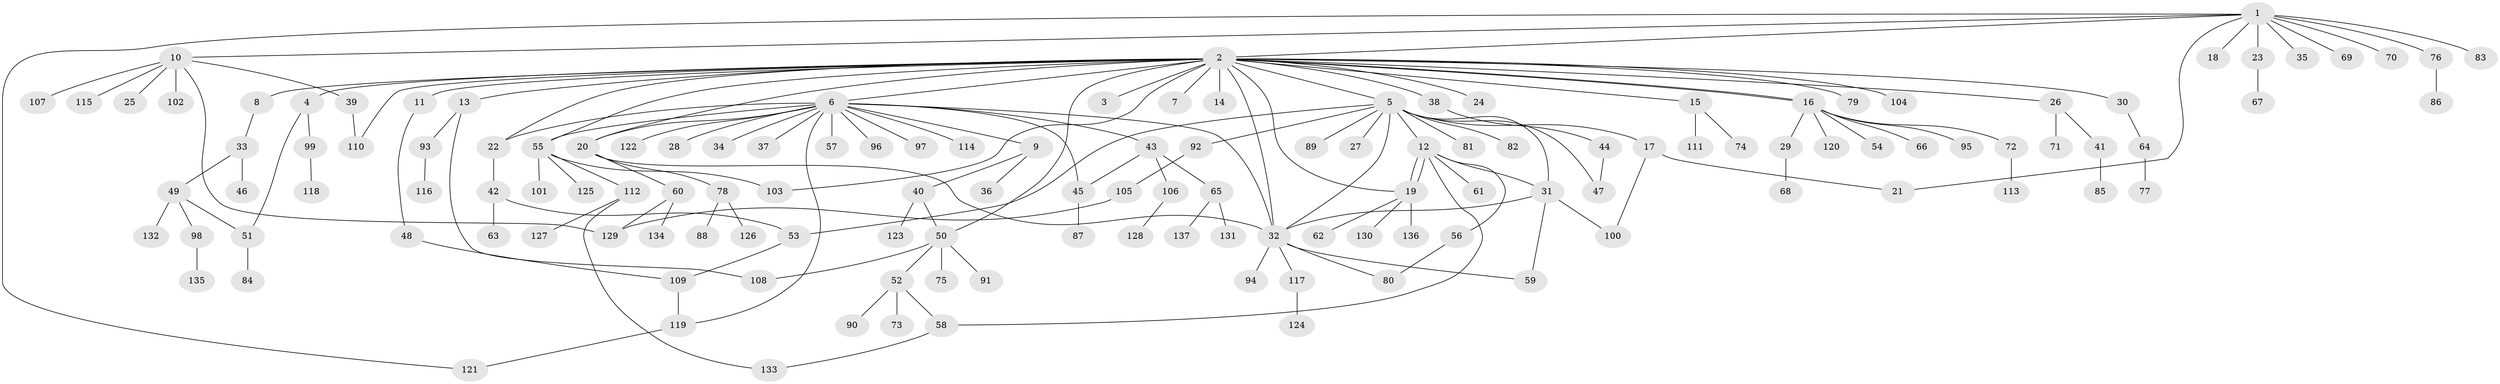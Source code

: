 // coarse degree distribution, {5: 0.05172413793103448, 17: 0.017241379310344827, 6: 0.034482758620689655, 9: 0.017241379310344827, 7: 0.034482758620689655, 2: 0.2413793103448276, 3: 0.1724137931034483, 4: 0.05172413793103448, 10: 0.017241379310344827, 1: 0.3620689655172414}
// Generated by graph-tools (version 1.1) at 2025/50/03/04/25 22:50:43]
// undirected, 137 vertices, 166 edges
graph export_dot {
  node [color=gray90,style=filled];
  1;
  2;
  3;
  4;
  5;
  6;
  7;
  8;
  9;
  10;
  11;
  12;
  13;
  14;
  15;
  16;
  17;
  18;
  19;
  20;
  21;
  22;
  23;
  24;
  25;
  26;
  27;
  28;
  29;
  30;
  31;
  32;
  33;
  34;
  35;
  36;
  37;
  38;
  39;
  40;
  41;
  42;
  43;
  44;
  45;
  46;
  47;
  48;
  49;
  50;
  51;
  52;
  53;
  54;
  55;
  56;
  57;
  58;
  59;
  60;
  61;
  62;
  63;
  64;
  65;
  66;
  67;
  68;
  69;
  70;
  71;
  72;
  73;
  74;
  75;
  76;
  77;
  78;
  79;
  80;
  81;
  82;
  83;
  84;
  85;
  86;
  87;
  88;
  89;
  90;
  91;
  92;
  93;
  94;
  95;
  96;
  97;
  98;
  99;
  100;
  101;
  102;
  103;
  104;
  105;
  106;
  107;
  108;
  109;
  110;
  111;
  112;
  113;
  114;
  115;
  116;
  117;
  118;
  119;
  120;
  121;
  122;
  123;
  124;
  125;
  126;
  127;
  128;
  129;
  130;
  131;
  132;
  133;
  134;
  135;
  136;
  137;
  1 -- 2;
  1 -- 10;
  1 -- 18;
  1 -- 21;
  1 -- 23;
  1 -- 35;
  1 -- 69;
  1 -- 70;
  1 -- 76;
  1 -- 83;
  1 -- 121;
  2 -- 3;
  2 -- 4;
  2 -- 5;
  2 -- 6;
  2 -- 7;
  2 -- 8;
  2 -- 11;
  2 -- 13;
  2 -- 14;
  2 -- 15;
  2 -- 16;
  2 -- 16;
  2 -- 19;
  2 -- 20;
  2 -- 22;
  2 -- 24;
  2 -- 26;
  2 -- 30;
  2 -- 32;
  2 -- 38;
  2 -- 50;
  2 -- 55;
  2 -- 79;
  2 -- 103;
  2 -- 104;
  2 -- 110;
  4 -- 51;
  4 -- 99;
  5 -- 12;
  5 -- 17;
  5 -- 27;
  5 -- 31;
  5 -- 32;
  5 -- 47;
  5 -- 53;
  5 -- 81;
  5 -- 82;
  5 -- 89;
  5 -- 92;
  6 -- 9;
  6 -- 20;
  6 -- 22;
  6 -- 28;
  6 -- 32;
  6 -- 34;
  6 -- 37;
  6 -- 43;
  6 -- 45;
  6 -- 55;
  6 -- 57;
  6 -- 96;
  6 -- 97;
  6 -- 114;
  6 -- 119;
  6 -- 122;
  8 -- 33;
  9 -- 36;
  9 -- 40;
  10 -- 25;
  10 -- 39;
  10 -- 102;
  10 -- 107;
  10 -- 115;
  10 -- 129;
  11 -- 48;
  12 -- 19;
  12 -- 19;
  12 -- 31;
  12 -- 56;
  12 -- 58;
  12 -- 61;
  13 -- 93;
  13 -- 108;
  15 -- 74;
  15 -- 111;
  16 -- 29;
  16 -- 54;
  16 -- 66;
  16 -- 72;
  16 -- 95;
  16 -- 120;
  17 -- 21;
  17 -- 100;
  19 -- 62;
  19 -- 130;
  19 -- 136;
  20 -- 32;
  20 -- 60;
  20 -- 78;
  22 -- 42;
  23 -- 67;
  26 -- 41;
  26 -- 71;
  29 -- 68;
  30 -- 64;
  31 -- 32;
  31 -- 59;
  31 -- 100;
  32 -- 59;
  32 -- 80;
  32 -- 94;
  32 -- 117;
  33 -- 46;
  33 -- 49;
  38 -- 44;
  39 -- 110;
  40 -- 50;
  40 -- 123;
  41 -- 85;
  42 -- 53;
  42 -- 63;
  43 -- 45;
  43 -- 65;
  43 -- 106;
  44 -- 47;
  45 -- 87;
  48 -- 109;
  49 -- 51;
  49 -- 98;
  49 -- 132;
  50 -- 52;
  50 -- 75;
  50 -- 91;
  50 -- 108;
  51 -- 84;
  52 -- 58;
  52 -- 73;
  52 -- 90;
  53 -- 109;
  55 -- 101;
  55 -- 103;
  55 -- 112;
  55 -- 125;
  56 -- 80;
  58 -- 133;
  60 -- 129;
  60 -- 134;
  64 -- 77;
  65 -- 131;
  65 -- 137;
  72 -- 113;
  76 -- 86;
  78 -- 88;
  78 -- 126;
  92 -- 105;
  93 -- 116;
  98 -- 135;
  99 -- 118;
  105 -- 129;
  106 -- 128;
  109 -- 119;
  112 -- 127;
  112 -- 133;
  117 -- 124;
  119 -- 121;
}

